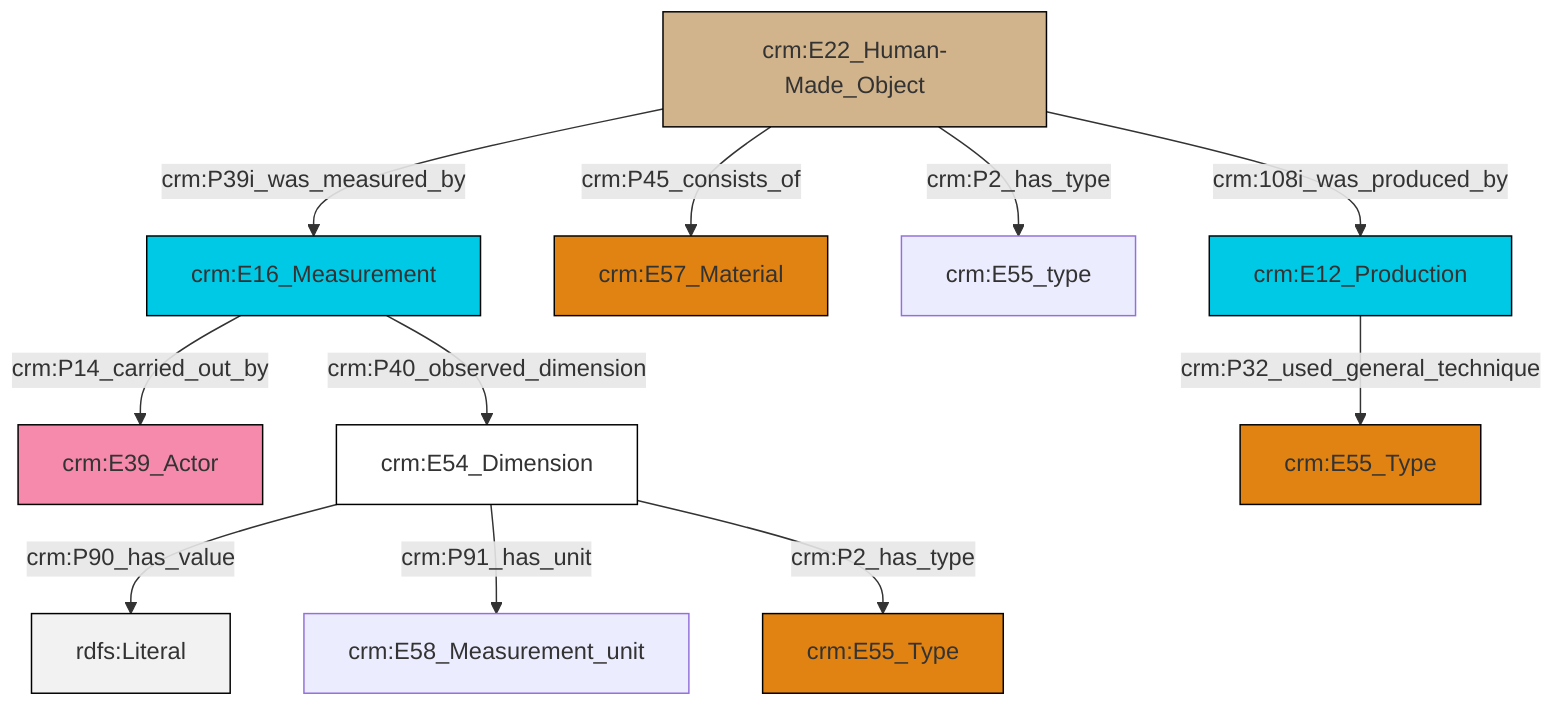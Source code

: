 graph TD
classDef Literal fill:#f2f2f2,stroke:#000000;
classDef CRM_Entity fill:#FFFFFF,stroke:#000000;
classDef Temporal_Entity fill:#00C9E6, stroke:#000000;
classDef Type fill:#E18312, stroke:#000000;
classDef Time-Span fill:#2C9C91, stroke:#000000;
classDef Appellation fill:#FFEB7F, stroke:#000000;
classDef Place fill:#008836, stroke:#000000;
classDef Persistent_Item fill:#B266B2, stroke:#000000;
classDef Conceptual_Object fill:#FFD700, stroke:#000000;
classDef Physical_Thing fill:#D2B48C, stroke:#000000;
classDef Actor fill:#f58aad, stroke:#000000;
classDef PC_Classes fill:#4ce600, stroke:#000000;
classDef Multi fill:#cccccc,stroke:#000000;

0["crm:E22_Human-Made_Object"]:::Physical_Thing -->|crm:P39i_was_measured_by| 1["crm:E16_Measurement"]:::Temporal_Entity
2["crm:E54_Dimension"]:::CRM_Entity -->|crm:P90_has_value| 3[rdfs:Literal]:::Literal
0["crm:E22_Human-Made_Object"]:::Physical_Thing -->|crm:P45_consists_of| 6["crm:E57_Material"]:::Type
0["crm:E22_Human-Made_Object"]:::Physical_Thing -->|crm:P2_has_type| 7["crm:E55_type"]:::Default
2["crm:E54_Dimension"]:::CRM_Entity -->|crm:P91_has_unit| 4["crm:E58_Measurement_unit"]:::Default
8["crm:E12_Production"]:::Temporal_Entity -->|crm:P32_used_general_technique| 9["crm:E55_Type"]:::Type
2["crm:E54_Dimension"]:::CRM_Entity -->|crm:P2_has_type| 15["crm:E55_Type"]:::Type
1["crm:E16_Measurement"]:::Temporal_Entity -->|crm:P14_carried_out_by| 10["crm:E39_Actor"]:::Actor
1["crm:E16_Measurement"]:::Temporal_Entity -->|crm:P40_observed_dimension| 2["crm:E54_Dimension"]:::CRM_Entity
0["crm:E22_Human-Made_Object"]:::Physical_Thing -->|crm:108i_was_produced_by| 8["crm:E12_Production"]:::Temporal_Entity